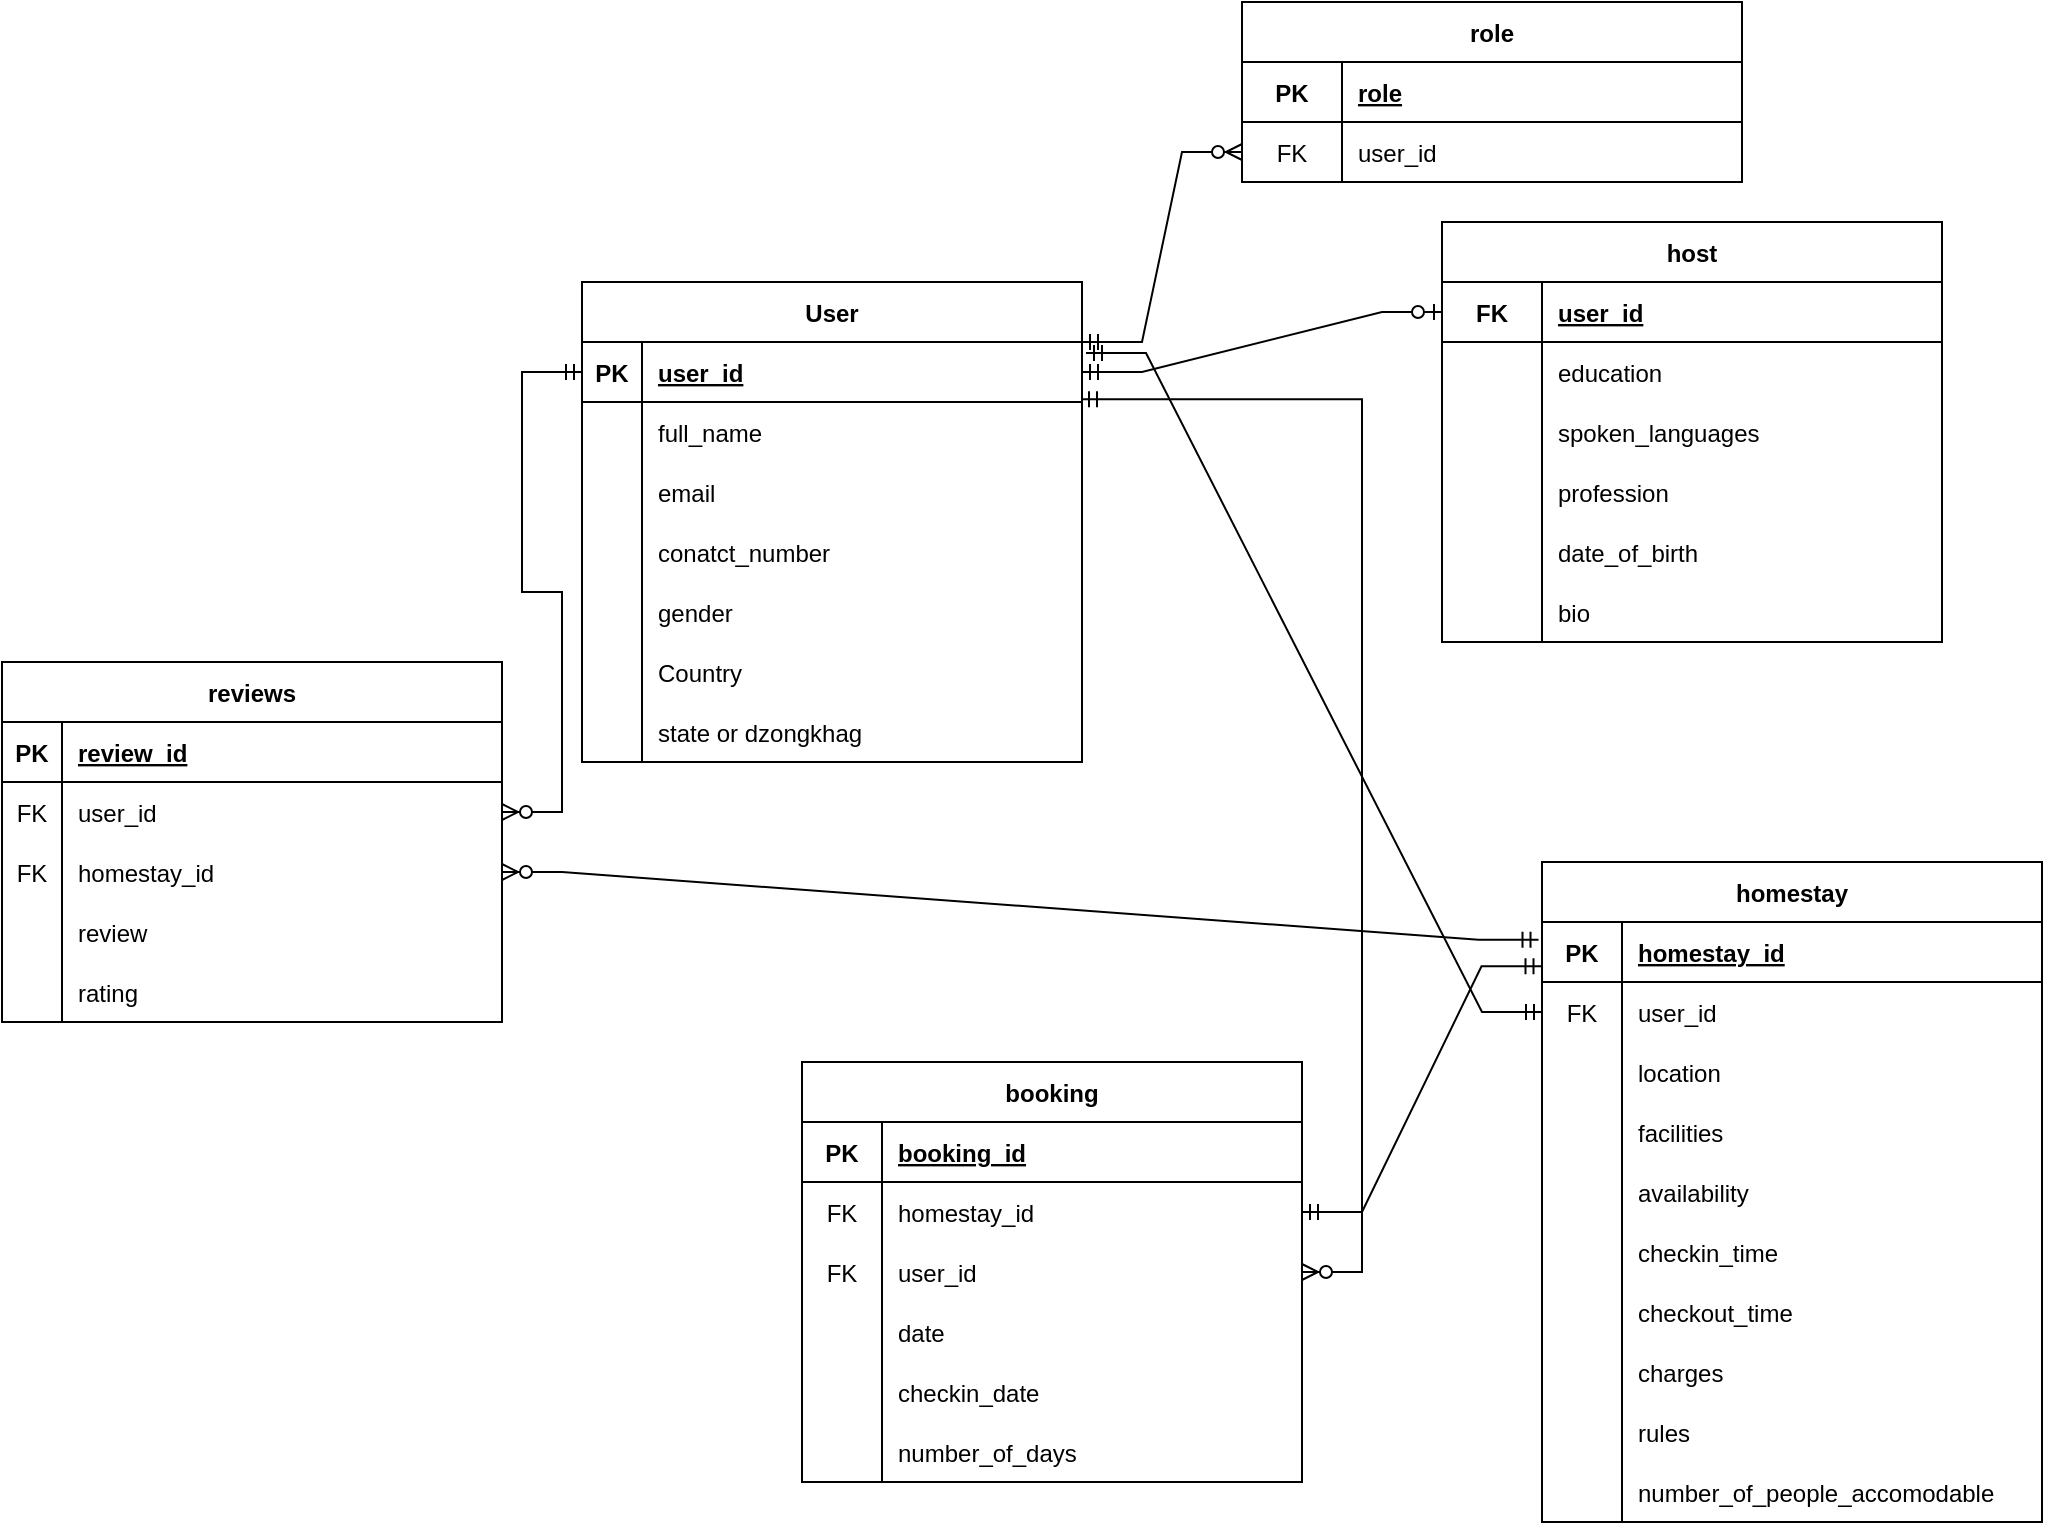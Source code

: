 <mxfile version="24.7.14">
  <diagram id="R2lEEEUBdFMjLlhIrx00" name="Page-1">
    <mxGraphModel dx="2463" dy="1854" grid="1" gridSize="10" guides="1" tooltips="1" connect="1" arrows="1" fold="1" page="1" pageScale="1" pageWidth="850" pageHeight="1100" math="0" shadow="0" extFonts="Permanent Marker^https://fonts.googleapis.com/css?family=Permanent+Marker">
      <root>
        <mxCell id="0" />
        <mxCell id="1" parent="0" />
        <mxCell id="C-vyLk0tnHw3VtMMgP7b-2" value="User" style="shape=table;startSize=30;container=1;collapsible=1;childLayout=tableLayout;fixedRows=1;rowLines=0;fontStyle=1;align=center;resizeLast=1;" parent="1" vertex="1">
          <mxGeometry x="40" y="50" width="250" height="240" as="geometry" />
        </mxCell>
        <mxCell id="C-vyLk0tnHw3VtMMgP7b-3" value="" style="shape=partialRectangle;collapsible=0;dropTarget=0;pointerEvents=0;fillColor=none;points=[[0,0.5],[1,0.5]];portConstraint=eastwest;top=0;left=0;right=0;bottom=1;" parent="C-vyLk0tnHw3VtMMgP7b-2" vertex="1">
          <mxGeometry y="30" width="250" height="30" as="geometry" />
        </mxCell>
        <mxCell id="C-vyLk0tnHw3VtMMgP7b-4" value="PK" style="shape=partialRectangle;overflow=hidden;connectable=0;fillColor=none;top=0;left=0;bottom=0;right=0;fontStyle=1;" parent="C-vyLk0tnHw3VtMMgP7b-3" vertex="1">
          <mxGeometry width="30" height="30" as="geometry">
            <mxRectangle width="30" height="30" as="alternateBounds" />
          </mxGeometry>
        </mxCell>
        <mxCell id="C-vyLk0tnHw3VtMMgP7b-5" value="user_id" style="shape=partialRectangle;overflow=hidden;connectable=0;fillColor=none;top=0;left=0;bottom=0;right=0;align=left;spacingLeft=6;fontStyle=5;" parent="C-vyLk0tnHw3VtMMgP7b-3" vertex="1">
          <mxGeometry x="30" width="220" height="30" as="geometry">
            <mxRectangle width="220" height="30" as="alternateBounds" />
          </mxGeometry>
        </mxCell>
        <mxCell id="C-vyLk0tnHw3VtMMgP7b-9" value="" style="shape=partialRectangle;collapsible=0;dropTarget=0;pointerEvents=0;fillColor=none;points=[[0,0.5],[1,0.5]];portConstraint=eastwest;top=0;left=0;right=0;bottom=0;" parent="C-vyLk0tnHw3VtMMgP7b-2" vertex="1">
          <mxGeometry y="60" width="250" height="30" as="geometry" />
        </mxCell>
        <mxCell id="C-vyLk0tnHw3VtMMgP7b-10" value="" style="shape=partialRectangle;overflow=hidden;connectable=0;fillColor=none;top=0;left=0;bottom=0;right=0;" parent="C-vyLk0tnHw3VtMMgP7b-9" vertex="1">
          <mxGeometry width="30" height="30" as="geometry">
            <mxRectangle width="30" height="30" as="alternateBounds" />
          </mxGeometry>
        </mxCell>
        <mxCell id="C-vyLk0tnHw3VtMMgP7b-11" value="full_name" style="shape=partialRectangle;overflow=hidden;connectable=0;fillColor=none;top=0;left=0;bottom=0;right=0;align=left;spacingLeft=6;" parent="C-vyLk0tnHw3VtMMgP7b-9" vertex="1">
          <mxGeometry x="30" width="220" height="30" as="geometry">
            <mxRectangle width="220" height="30" as="alternateBounds" />
          </mxGeometry>
        </mxCell>
        <mxCell id="OFFpjt4Nduji14Fmy7Qf-1" value="" style="shape=partialRectangle;collapsible=0;dropTarget=0;pointerEvents=0;fillColor=none;points=[[0,0.5],[1,0.5]];portConstraint=eastwest;top=0;left=0;right=0;bottom=0;" parent="C-vyLk0tnHw3VtMMgP7b-2" vertex="1">
          <mxGeometry y="90" width="250" height="30" as="geometry" />
        </mxCell>
        <mxCell id="OFFpjt4Nduji14Fmy7Qf-2" value="" style="shape=partialRectangle;overflow=hidden;connectable=0;fillColor=none;top=0;left=0;bottom=0;right=0;" parent="OFFpjt4Nduji14Fmy7Qf-1" vertex="1">
          <mxGeometry width="30" height="30" as="geometry">
            <mxRectangle width="30" height="30" as="alternateBounds" />
          </mxGeometry>
        </mxCell>
        <mxCell id="OFFpjt4Nduji14Fmy7Qf-3" value="email" style="shape=partialRectangle;overflow=hidden;connectable=0;fillColor=none;top=0;left=0;bottom=0;right=0;align=left;spacingLeft=6;" parent="OFFpjt4Nduji14Fmy7Qf-1" vertex="1">
          <mxGeometry x="30" width="220" height="30" as="geometry">
            <mxRectangle width="220" height="30" as="alternateBounds" />
          </mxGeometry>
        </mxCell>
        <mxCell id="OFFpjt4Nduji14Fmy7Qf-4" value="" style="shape=partialRectangle;collapsible=0;dropTarget=0;pointerEvents=0;fillColor=none;points=[[0,0.5],[1,0.5]];portConstraint=eastwest;top=0;left=0;right=0;bottom=0;" parent="C-vyLk0tnHw3VtMMgP7b-2" vertex="1">
          <mxGeometry y="120" width="250" height="30" as="geometry" />
        </mxCell>
        <mxCell id="OFFpjt4Nduji14Fmy7Qf-5" value="" style="shape=partialRectangle;overflow=hidden;connectable=0;fillColor=none;top=0;left=0;bottom=0;right=0;" parent="OFFpjt4Nduji14Fmy7Qf-4" vertex="1">
          <mxGeometry width="30" height="30" as="geometry">
            <mxRectangle width="30" height="30" as="alternateBounds" />
          </mxGeometry>
        </mxCell>
        <mxCell id="OFFpjt4Nduji14Fmy7Qf-6" value="conatct_number" style="shape=partialRectangle;overflow=hidden;connectable=0;fillColor=none;top=0;left=0;bottom=0;right=0;align=left;spacingLeft=6;" parent="OFFpjt4Nduji14Fmy7Qf-4" vertex="1">
          <mxGeometry x="30" width="220" height="30" as="geometry">
            <mxRectangle width="220" height="30" as="alternateBounds" />
          </mxGeometry>
        </mxCell>
        <mxCell id="OFFpjt4Nduji14Fmy7Qf-7" value="" style="shape=partialRectangle;collapsible=0;dropTarget=0;pointerEvents=0;fillColor=none;points=[[0,0.5],[1,0.5]];portConstraint=eastwest;top=0;left=0;right=0;bottom=0;" parent="C-vyLk0tnHw3VtMMgP7b-2" vertex="1">
          <mxGeometry y="150" width="250" height="30" as="geometry" />
        </mxCell>
        <mxCell id="OFFpjt4Nduji14Fmy7Qf-8" value="" style="shape=partialRectangle;overflow=hidden;connectable=0;fillColor=none;top=0;left=0;bottom=0;right=0;" parent="OFFpjt4Nduji14Fmy7Qf-7" vertex="1">
          <mxGeometry width="30" height="30" as="geometry">
            <mxRectangle width="30" height="30" as="alternateBounds" />
          </mxGeometry>
        </mxCell>
        <mxCell id="OFFpjt4Nduji14Fmy7Qf-9" value="gender" style="shape=partialRectangle;overflow=hidden;connectable=0;fillColor=none;top=0;left=0;bottom=0;right=0;align=left;spacingLeft=6;" parent="OFFpjt4Nduji14Fmy7Qf-7" vertex="1">
          <mxGeometry x="30" width="220" height="30" as="geometry">
            <mxRectangle width="220" height="30" as="alternateBounds" />
          </mxGeometry>
        </mxCell>
        <mxCell id="OFFpjt4Nduji14Fmy7Qf-13" value="" style="shape=partialRectangle;collapsible=0;dropTarget=0;pointerEvents=0;fillColor=none;points=[[0,0.5],[1,0.5]];portConstraint=eastwest;top=0;left=0;right=0;bottom=0;" parent="C-vyLk0tnHw3VtMMgP7b-2" vertex="1">
          <mxGeometry y="180" width="250" height="30" as="geometry" />
        </mxCell>
        <mxCell id="OFFpjt4Nduji14Fmy7Qf-14" value="" style="shape=partialRectangle;overflow=hidden;connectable=0;fillColor=none;top=0;left=0;bottom=0;right=0;" parent="OFFpjt4Nduji14Fmy7Qf-13" vertex="1">
          <mxGeometry width="30" height="30" as="geometry">
            <mxRectangle width="30" height="30" as="alternateBounds" />
          </mxGeometry>
        </mxCell>
        <mxCell id="OFFpjt4Nduji14Fmy7Qf-15" value="Country" style="shape=partialRectangle;overflow=hidden;connectable=0;fillColor=none;top=0;left=0;bottom=0;right=0;align=left;spacingLeft=6;" parent="OFFpjt4Nduji14Fmy7Qf-13" vertex="1">
          <mxGeometry x="30" width="220" height="30" as="geometry">
            <mxRectangle width="220" height="30" as="alternateBounds" />
          </mxGeometry>
        </mxCell>
        <mxCell id="MHAWY9KxrWzyHuNmUM1L-1" value="" style="shape=partialRectangle;collapsible=0;dropTarget=0;pointerEvents=0;fillColor=none;points=[[0,0.5],[1,0.5]];portConstraint=eastwest;top=0;left=0;right=0;bottom=0;" parent="C-vyLk0tnHw3VtMMgP7b-2" vertex="1">
          <mxGeometry y="210" width="250" height="30" as="geometry" />
        </mxCell>
        <mxCell id="MHAWY9KxrWzyHuNmUM1L-2" value="" style="shape=partialRectangle;overflow=hidden;connectable=0;fillColor=none;top=0;left=0;bottom=0;right=0;" parent="MHAWY9KxrWzyHuNmUM1L-1" vertex="1">
          <mxGeometry width="30" height="30" as="geometry">
            <mxRectangle width="30" height="30" as="alternateBounds" />
          </mxGeometry>
        </mxCell>
        <mxCell id="MHAWY9KxrWzyHuNmUM1L-3" value="state or dzongkhag" style="shape=partialRectangle;overflow=hidden;connectable=0;fillColor=none;top=0;left=0;bottom=0;right=0;align=left;spacingLeft=6;" parent="MHAWY9KxrWzyHuNmUM1L-1" vertex="1">
          <mxGeometry x="30" width="220" height="30" as="geometry">
            <mxRectangle width="220" height="30" as="alternateBounds" />
          </mxGeometry>
        </mxCell>
        <mxCell id="OFFpjt4Nduji14Fmy7Qf-16" value="host" style="shape=table;startSize=30;container=1;collapsible=1;childLayout=tableLayout;fixedRows=1;rowLines=0;fontStyle=1;align=center;resizeLast=1;" parent="1" vertex="1">
          <mxGeometry x="470" y="20" width="250" height="210" as="geometry" />
        </mxCell>
        <mxCell id="OFFpjt4Nduji14Fmy7Qf-17" value="" style="shape=partialRectangle;collapsible=0;dropTarget=0;pointerEvents=0;fillColor=none;points=[[0,0.5],[1,0.5]];portConstraint=eastwest;top=0;left=0;right=0;bottom=1;" parent="OFFpjt4Nduji14Fmy7Qf-16" vertex="1">
          <mxGeometry y="30" width="250" height="30" as="geometry" />
        </mxCell>
        <mxCell id="OFFpjt4Nduji14Fmy7Qf-18" value="FK" style="shape=partialRectangle;overflow=hidden;connectable=0;fillColor=none;top=0;left=0;bottom=0;right=0;fontStyle=1;" parent="OFFpjt4Nduji14Fmy7Qf-17" vertex="1">
          <mxGeometry width="50" height="30" as="geometry">
            <mxRectangle width="50" height="30" as="alternateBounds" />
          </mxGeometry>
        </mxCell>
        <mxCell id="OFFpjt4Nduji14Fmy7Qf-19" value="user_id" style="shape=partialRectangle;overflow=hidden;connectable=0;fillColor=none;top=0;left=0;bottom=0;right=0;align=left;spacingLeft=6;fontStyle=5;" parent="OFFpjt4Nduji14Fmy7Qf-17" vertex="1">
          <mxGeometry x="50" width="200" height="30" as="geometry">
            <mxRectangle width="200" height="30" as="alternateBounds" />
          </mxGeometry>
        </mxCell>
        <mxCell id="OFFpjt4Nduji14Fmy7Qf-35" value="" style="shape=partialRectangle;collapsible=0;dropTarget=0;pointerEvents=0;fillColor=none;points=[[0,0.5],[1,0.5]];portConstraint=eastwest;top=0;left=0;right=0;bottom=0;" parent="OFFpjt4Nduji14Fmy7Qf-16" vertex="1">
          <mxGeometry y="60" width="250" height="30" as="geometry" />
        </mxCell>
        <mxCell id="OFFpjt4Nduji14Fmy7Qf-36" value="" style="shape=partialRectangle;overflow=hidden;connectable=0;fillColor=none;top=0;left=0;bottom=0;right=0;" parent="OFFpjt4Nduji14Fmy7Qf-35" vertex="1">
          <mxGeometry width="50" height="30" as="geometry">
            <mxRectangle width="50" height="30" as="alternateBounds" />
          </mxGeometry>
        </mxCell>
        <mxCell id="OFFpjt4Nduji14Fmy7Qf-37" value="education" style="shape=partialRectangle;overflow=hidden;connectable=0;fillColor=none;top=0;left=0;bottom=0;right=0;align=left;spacingLeft=6;" parent="OFFpjt4Nduji14Fmy7Qf-35" vertex="1">
          <mxGeometry x="50" width="200" height="30" as="geometry">
            <mxRectangle width="200" height="30" as="alternateBounds" />
          </mxGeometry>
        </mxCell>
        <mxCell id="OFFpjt4Nduji14Fmy7Qf-38" value="" style="shape=partialRectangle;collapsible=0;dropTarget=0;pointerEvents=0;fillColor=none;points=[[0,0.5],[1,0.5]];portConstraint=eastwest;top=0;left=0;right=0;bottom=0;" parent="OFFpjt4Nduji14Fmy7Qf-16" vertex="1">
          <mxGeometry y="90" width="250" height="30" as="geometry" />
        </mxCell>
        <mxCell id="OFFpjt4Nduji14Fmy7Qf-39" value="" style="shape=partialRectangle;overflow=hidden;connectable=0;fillColor=none;top=0;left=0;bottom=0;right=0;" parent="OFFpjt4Nduji14Fmy7Qf-38" vertex="1">
          <mxGeometry width="50" height="30" as="geometry">
            <mxRectangle width="50" height="30" as="alternateBounds" />
          </mxGeometry>
        </mxCell>
        <mxCell id="OFFpjt4Nduji14Fmy7Qf-40" value="spoken_languages" style="shape=partialRectangle;overflow=hidden;connectable=0;fillColor=none;top=0;left=0;bottom=0;right=0;align=left;spacingLeft=6;" parent="OFFpjt4Nduji14Fmy7Qf-38" vertex="1">
          <mxGeometry x="50" width="200" height="30" as="geometry">
            <mxRectangle width="200" height="30" as="alternateBounds" />
          </mxGeometry>
        </mxCell>
        <mxCell id="OFFpjt4Nduji14Fmy7Qf-66" value="" style="shape=partialRectangle;collapsible=0;dropTarget=0;pointerEvents=0;fillColor=none;points=[[0,0.5],[1,0.5]];portConstraint=eastwest;top=0;left=0;right=0;bottom=0;" parent="OFFpjt4Nduji14Fmy7Qf-16" vertex="1">
          <mxGeometry y="120" width="250" height="30" as="geometry" />
        </mxCell>
        <mxCell id="OFFpjt4Nduji14Fmy7Qf-67" value="" style="shape=partialRectangle;overflow=hidden;connectable=0;fillColor=none;top=0;left=0;bottom=0;right=0;" parent="OFFpjt4Nduji14Fmy7Qf-66" vertex="1">
          <mxGeometry width="50" height="30" as="geometry">
            <mxRectangle width="50" height="30" as="alternateBounds" />
          </mxGeometry>
        </mxCell>
        <mxCell id="OFFpjt4Nduji14Fmy7Qf-68" value="profession" style="shape=partialRectangle;overflow=hidden;connectable=0;fillColor=none;top=0;left=0;bottom=0;right=0;align=left;spacingLeft=6;" parent="OFFpjt4Nduji14Fmy7Qf-66" vertex="1">
          <mxGeometry x="50" width="200" height="30" as="geometry">
            <mxRectangle width="200" height="30" as="alternateBounds" />
          </mxGeometry>
        </mxCell>
        <mxCell id="OFFpjt4Nduji14Fmy7Qf-69" value="" style="shape=partialRectangle;collapsible=0;dropTarget=0;pointerEvents=0;fillColor=none;points=[[0,0.5],[1,0.5]];portConstraint=eastwest;top=0;left=0;right=0;bottom=0;" parent="OFFpjt4Nduji14Fmy7Qf-16" vertex="1">
          <mxGeometry y="150" width="250" height="30" as="geometry" />
        </mxCell>
        <mxCell id="OFFpjt4Nduji14Fmy7Qf-70" value="" style="shape=partialRectangle;overflow=hidden;connectable=0;fillColor=none;top=0;left=0;bottom=0;right=0;" parent="OFFpjt4Nduji14Fmy7Qf-69" vertex="1">
          <mxGeometry width="50" height="30" as="geometry">
            <mxRectangle width="50" height="30" as="alternateBounds" />
          </mxGeometry>
        </mxCell>
        <mxCell id="OFFpjt4Nduji14Fmy7Qf-71" value="date_of_birth" style="shape=partialRectangle;overflow=hidden;connectable=0;fillColor=none;top=0;left=0;bottom=0;right=0;align=left;spacingLeft=6;" parent="OFFpjt4Nduji14Fmy7Qf-69" vertex="1">
          <mxGeometry x="50" width="200" height="30" as="geometry">
            <mxRectangle width="200" height="30" as="alternateBounds" />
          </mxGeometry>
        </mxCell>
        <mxCell id="OFFpjt4Nduji14Fmy7Qf-72" value="" style="shape=partialRectangle;collapsible=0;dropTarget=0;pointerEvents=0;fillColor=none;points=[[0,0.5],[1,0.5]];portConstraint=eastwest;top=0;left=0;right=0;bottom=0;" parent="OFFpjt4Nduji14Fmy7Qf-16" vertex="1">
          <mxGeometry y="180" width="250" height="30" as="geometry" />
        </mxCell>
        <mxCell id="OFFpjt4Nduji14Fmy7Qf-73" value="" style="shape=partialRectangle;overflow=hidden;connectable=0;fillColor=none;top=0;left=0;bottom=0;right=0;" parent="OFFpjt4Nduji14Fmy7Qf-72" vertex="1">
          <mxGeometry width="50" height="30" as="geometry">
            <mxRectangle width="50" height="30" as="alternateBounds" />
          </mxGeometry>
        </mxCell>
        <mxCell id="OFFpjt4Nduji14Fmy7Qf-74" value="bio" style="shape=partialRectangle;overflow=hidden;connectable=0;fillColor=none;top=0;left=0;bottom=0;right=0;align=left;spacingLeft=6;" parent="OFFpjt4Nduji14Fmy7Qf-72" vertex="1">
          <mxGeometry x="50" width="200" height="30" as="geometry">
            <mxRectangle width="200" height="30" as="alternateBounds" />
          </mxGeometry>
        </mxCell>
        <mxCell id="OFFpjt4Nduji14Fmy7Qf-44" value="homestay" style="shape=table;startSize=30;container=1;collapsible=1;childLayout=tableLayout;fixedRows=1;rowLines=0;fontStyle=1;align=center;resizeLast=1;" parent="1" vertex="1">
          <mxGeometry x="520" y="340" width="250" height="330" as="geometry" />
        </mxCell>
        <mxCell id="OFFpjt4Nduji14Fmy7Qf-45" value="" style="shape=partialRectangle;collapsible=0;dropTarget=0;pointerEvents=0;fillColor=none;points=[[0,0.5],[1,0.5]];portConstraint=eastwest;top=0;left=0;right=0;bottom=1;" parent="OFFpjt4Nduji14Fmy7Qf-44" vertex="1">
          <mxGeometry y="30" width="250" height="30" as="geometry" />
        </mxCell>
        <mxCell id="OFFpjt4Nduji14Fmy7Qf-46" value="PK" style="shape=partialRectangle;overflow=hidden;connectable=0;fillColor=none;top=0;left=0;bottom=0;right=0;fontStyle=1;" parent="OFFpjt4Nduji14Fmy7Qf-45" vertex="1">
          <mxGeometry width="40" height="30" as="geometry">
            <mxRectangle width="40" height="30" as="alternateBounds" />
          </mxGeometry>
        </mxCell>
        <mxCell id="OFFpjt4Nduji14Fmy7Qf-47" value="homestay_id" style="shape=partialRectangle;overflow=hidden;connectable=0;fillColor=none;top=0;left=0;bottom=0;right=0;align=left;spacingLeft=6;fontStyle=5;" parent="OFFpjt4Nduji14Fmy7Qf-45" vertex="1">
          <mxGeometry x="40" width="210" height="30" as="geometry">
            <mxRectangle width="210" height="30" as="alternateBounds" />
          </mxGeometry>
        </mxCell>
        <mxCell id="OFFpjt4Nduji14Fmy7Qf-48" value="" style="shape=partialRectangle;collapsible=0;dropTarget=0;pointerEvents=0;fillColor=none;points=[[0,0.5],[1,0.5]];portConstraint=eastwest;top=0;left=0;right=0;bottom=0;" parent="OFFpjt4Nduji14Fmy7Qf-44" vertex="1">
          <mxGeometry y="60" width="250" height="30" as="geometry" />
        </mxCell>
        <mxCell id="OFFpjt4Nduji14Fmy7Qf-49" value="FK" style="shape=partialRectangle;overflow=hidden;connectable=0;fillColor=none;top=0;left=0;bottom=0;right=0;" parent="OFFpjt4Nduji14Fmy7Qf-48" vertex="1">
          <mxGeometry width="40" height="30" as="geometry">
            <mxRectangle width="40" height="30" as="alternateBounds" />
          </mxGeometry>
        </mxCell>
        <mxCell id="OFFpjt4Nduji14Fmy7Qf-50" value="user_id" style="shape=partialRectangle;overflow=hidden;connectable=0;fillColor=none;top=0;left=0;bottom=0;right=0;align=left;spacingLeft=6;" parent="OFFpjt4Nduji14Fmy7Qf-48" vertex="1">
          <mxGeometry x="40" width="210" height="30" as="geometry">
            <mxRectangle width="210" height="30" as="alternateBounds" />
          </mxGeometry>
        </mxCell>
        <mxCell id="OFFpjt4Nduji14Fmy7Qf-51" value="" style="shape=partialRectangle;collapsible=0;dropTarget=0;pointerEvents=0;fillColor=none;points=[[0,0.5],[1,0.5]];portConstraint=eastwest;top=0;left=0;right=0;bottom=0;" parent="OFFpjt4Nduji14Fmy7Qf-44" vertex="1">
          <mxGeometry y="90" width="250" height="30" as="geometry" />
        </mxCell>
        <mxCell id="OFFpjt4Nduji14Fmy7Qf-52" value="" style="shape=partialRectangle;overflow=hidden;connectable=0;fillColor=none;top=0;left=0;bottom=0;right=0;" parent="OFFpjt4Nduji14Fmy7Qf-51" vertex="1">
          <mxGeometry width="40" height="30" as="geometry">
            <mxRectangle width="40" height="30" as="alternateBounds" />
          </mxGeometry>
        </mxCell>
        <mxCell id="OFFpjt4Nduji14Fmy7Qf-53" value="location" style="shape=partialRectangle;overflow=hidden;connectable=0;fillColor=none;top=0;left=0;bottom=0;right=0;align=left;spacingLeft=6;" parent="OFFpjt4Nduji14Fmy7Qf-51" vertex="1">
          <mxGeometry x="40" width="210" height="30" as="geometry">
            <mxRectangle width="210" height="30" as="alternateBounds" />
          </mxGeometry>
        </mxCell>
        <mxCell id="OFFpjt4Nduji14Fmy7Qf-54" value="" style="shape=partialRectangle;collapsible=0;dropTarget=0;pointerEvents=0;fillColor=none;points=[[0,0.5],[1,0.5]];portConstraint=eastwest;top=0;left=0;right=0;bottom=0;" parent="OFFpjt4Nduji14Fmy7Qf-44" vertex="1">
          <mxGeometry y="120" width="250" height="30" as="geometry" />
        </mxCell>
        <mxCell id="OFFpjt4Nduji14Fmy7Qf-55" value="" style="shape=partialRectangle;overflow=hidden;connectable=0;fillColor=none;top=0;left=0;bottom=0;right=0;" parent="OFFpjt4Nduji14Fmy7Qf-54" vertex="1">
          <mxGeometry width="40" height="30" as="geometry">
            <mxRectangle width="40" height="30" as="alternateBounds" />
          </mxGeometry>
        </mxCell>
        <mxCell id="OFFpjt4Nduji14Fmy7Qf-56" value="facilities" style="shape=partialRectangle;overflow=hidden;connectable=0;fillColor=none;top=0;left=0;bottom=0;right=0;align=left;spacingLeft=6;" parent="OFFpjt4Nduji14Fmy7Qf-54" vertex="1">
          <mxGeometry x="40" width="210" height="30" as="geometry">
            <mxRectangle width="210" height="30" as="alternateBounds" />
          </mxGeometry>
        </mxCell>
        <mxCell id="OFFpjt4Nduji14Fmy7Qf-57" value="" style="shape=partialRectangle;collapsible=0;dropTarget=0;pointerEvents=0;fillColor=none;points=[[0,0.5],[1,0.5]];portConstraint=eastwest;top=0;left=0;right=0;bottom=0;" parent="OFFpjt4Nduji14Fmy7Qf-44" vertex="1">
          <mxGeometry y="150" width="250" height="30" as="geometry" />
        </mxCell>
        <mxCell id="OFFpjt4Nduji14Fmy7Qf-58" value="" style="shape=partialRectangle;overflow=hidden;connectable=0;fillColor=none;top=0;left=0;bottom=0;right=0;" parent="OFFpjt4Nduji14Fmy7Qf-57" vertex="1">
          <mxGeometry width="40" height="30" as="geometry">
            <mxRectangle width="40" height="30" as="alternateBounds" />
          </mxGeometry>
        </mxCell>
        <mxCell id="OFFpjt4Nduji14Fmy7Qf-59" value="availability" style="shape=partialRectangle;overflow=hidden;connectable=0;fillColor=none;top=0;left=0;bottom=0;right=0;align=left;spacingLeft=6;" parent="OFFpjt4Nduji14Fmy7Qf-57" vertex="1">
          <mxGeometry x="40" width="210" height="30" as="geometry">
            <mxRectangle width="210" height="30" as="alternateBounds" />
          </mxGeometry>
        </mxCell>
        <mxCell id="OFFpjt4Nduji14Fmy7Qf-60" value="" style="shape=partialRectangle;collapsible=0;dropTarget=0;pointerEvents=0;fillColor=none;points=[[0,0.5],[1,0.5]];portConstraint=eastwest;top=0;left=0;right=0;bottom=0;" parent="OFFpjt4Nduji14Fmy7Qf-44" vertex="1">
          <mxGeometry y="180" width="250" height="30" as="geometry" />
        </mxCell>
        <mxCell id="OFFpjt4Nduji14Fmy7Qf-61" value="" style="shape=partialRectangle;overflow=hidden;connectable=0;fillColor=none;top=0;left=0;bottom=0;right=0;" parent="OFFpjt4Nduji14Fmy7Qf-60" vertex="1">
          <mxGeometry width="40" height="30" as="geometry">
            <mxRectangle width="40" height="30" as="alternateBounds" />
          </mxGeometry>
        </mxCell>
        <mxCell id="OFFpjt4Nduji14Fmy7Qf-62" value="checkin_time" style="shape=partialRectangle;overflow=hidden;connectable=0;fillColor=none;top=0;left=0;bottom=0;right=0;align=left;spacingLeft=6;" parent="OFFpjt4Nduji14Fmy7Qf-60" vertex="1">
          <mxGeometry x="40" width="210" height="30" as="geometry">
            <mxRectangle width="210" height="30" as="alternateBounds" />
          </mxGeometry>
        </mxCell>
        <mxCell id="OFFpjt4Nduji14Fmy7Qf-63" value="" style="shape=partialRectangle;collapsible=0;dropTarget=0;pointerEvents=0;fillColor=none;points=[[0,0.5],[1,0.5]];portConstraint=eastwest;top=0;left=0;right=0;bottom=0;" parent="OFFpjt4Nduji14Fmy7Qf-44" vertex="1">
          <mxGeometry y="210" width="250" height="30" as="geometry" />
        </mxCell>
        <mxCell id="OFFpjt4Nduji14Fmy7Qf-64" value="" style="shape=partialRectangle;overflow=hidden;connectable=0;fillColor=none;top=0;left=0;bottom=0;right=0;" parent="OFFpjt4Nduji14Fmy7Qf-63" vertex="1">
          <mxGeometry width="40" height="30" as="geometry">
            <mxRectangle width="40" height="30" as="alternateBounds" />
          </mxGeometry>
        </mxCell>
        <mxCell id="OFFpjt4Nduji14Fmy7Qf-65" value="checkout_time" style="shape=partialRectangle;overflow=hidden;connectable=0;fillColor=none;top=0;left=0;bottom=0;right=0;align=left;spacingLeft=6;" parent="OFFpjt4Nduji14Fmy7Qf-63" vertex="1">
          <mxGeometry x="40" width="210" height="30" as="geometry">
            <mxRectangle width="210" height="30" as="alternateBounds" />
          </mxGeometry>
        </mxCell>
        <mxCell id="OFFpjt4Nduji14Fmy7Qf-78" value="" style="shape=partialRectangle;collapsible=0;dropTarget=0;pointerEvents=0;fillColor=none;points=[[0,0.5],[1,0.5]];portConstraint=eastwest;top=0;left=0;right=0;bottom=0;" parent="OFFpjt4Nduji14Fmy7Qf-44" vertex="1">
          <mxGeometry y="240" width="250" height="30" as="geometry" />
        </mxCell>
        <mxCell id="OFFpjt4Nduji14Fmy7Qf-79" value="" style="shape=partialRectangle;overflow=hidden;connectable=0;fillColor=none;top=0;left=0;bottom=0;right=0;" parent="OFFpjt4Nduji14Fmy7Qf-78" vertex="1">
          <mxGeometry width="40" height="30" as="geometry">
            <mxRectangle width="40" height="30" as="alternateBounds" />
          </mxGeometry>
        </mxCell>
        <mxCell id="OFFpjt4Nduji14Fmy7Qf-80" value="charges" style="shape=partialRectangle;overflow=hidden;connectable=0;fillColor=none;top=0;left=0;bottom=0;right=0;align=left;spacingLeft=6;" parent="OFFpjt4Nduji14Fmy7Qf-78" vertex="1">
          <mxGeometry x="40" width="210" height="30" as="geometry">
            <mxRectangle width="210" height="30" as="alternateBounds" />
          </mxGeometry>
        </mxCell>
        <mxCell id="OFFpjt4Nduji14Fmy7Qf-81" value="" style="shape=partialRectangle;collapsible=0;dropTarget=0;pointerEvents=0;fillColor=none;points=[[0,0.5],[1,0.5]];portConstraint=eastwest;top=0;left=0;right=0;bottom=0;" parent="OFFpjt4Nduji14Fmy7Qf-44" vertex="1">
          <mxGeometry y="270" width="250" height="30" as="geometry" />
        </mxCell>
        <mxCell id="OFFpjt4Nduji14Fmy7Qf-82" value="" style="shape=partialRectangle;overflow=hidden;connectable=0;fillColor=none;top=0;left=0;bottom=0;right=0;" parent="OFFpjt4Nduji14Fmy7Qf-81" vertex="1">
          <mxGeometry width="40" height="30" as="geometry">
            <mxRectangle width="40" height="30" as="alternateBounds" />
          </mxGeometry>
        </mxCell>
        <mxCell id="OFFpjt4Nduji14Fmy7Qf-83" value="rules" style="shape=partialRectangle;overflow=hidden;connectable=0;fillColor=none;top=0;left=0;bottom=0;right=0;align=left;spacingLeft=6;" parent="OFFpjt4Nduji14Fmy7Qf-81" vertex="1">
          <mxGeometry x="40" width="210" height="30" as="geometry">
            <mxRectangle width="210" height="30" as="alternateBounds" />
          </mxGeometry>
        </mxCell>
        <mxCell id="OFFpjt4Nduji14Fmy7Qf-84" value="" style="shape=partialRectangle;collapsible=0;dropTarget=0;pointerEvents=0;fillColor=none;points=[[0,0.5],[1,0.5]];portConstraint=eastwest;top=0;left=0;right=0;bottom=0;" parent="OFFpjt4Nduji14Fmy7Qf-44" vertex="1">
          <mxGeometry y="300" width="250" height="30" as="geometry" />
        </mxCell>
        <mxCell id="OFFpjt4Nduji14Fmy7Qf-85" value="" style="shape=partialRectangle;overflow=hidden;connectable=0;fillColor=none;top=0;left=0;bottom=0;right=0;" parent="OFFpjt4Nduji14Fmy7Qf-84" vertex="1">
          <mxGeometry width="40" height="30" as="geometry">
            <mxRectangle width="40" height="30" as="alternateBounds" />
          </mxGeometry>
        </mxCell>
        <mxCell id="OFFpjt4Nduji14Fmy7Qf-86" value="number_of_people_accomodable" style="shape=partialRectangle;overflow=hidden;connectable=0;fillColor=none;top=0;left=0;bottom=0;right=0;align=left;spacingLeft=6;" parent="OFFpjt4Nduji14Fmy7Qf-84" vertex="1">
          <mxGeometry x="40" width="210" height="30" as="geometry">
            <mxRectangle width="210" height="30" as="alternateBounds" />
          </mxGeometry>
        </mxCell>
        <mxCell id="OFFpjt4Nduji14Fmy7Qf-88" value="booking" style="shape=table;startSize=30;container=1;collapsible=1;childLayout=tableLayout;fixedRows=1;rowLines=0;fontStyle=1;align=center;resizeLast=1;" parent="1" vertex="1">
          <mxGeometry x="150" y="440" width="250" height="210" as="geometry" />
        </mxCell>
        <mxCell id="OFFpjt4Nduji14Fmy7Qf-89" value="" style="shape=partialRectangle;collapsible=0;dropTarget=0;pointerEvents=0;fillColor=none;points=[[0,0.5],[1,0.5]];portConstraint=eastwest;top=0;left=0;right=0;bottom=1;" parent="OFFpjt4Nduji14Fmy7Qf-88" vertex="1">
          <mxGeometry y="30" width="250" height="30" as="geometry" />
        </mxCell>
        <mxCell id="OFFpjt4Nduji14Fmy7Qf-90" value="PK" style="shape=partialRectangle;overflow=hidden;connectable=0;fillColor=none;top=0;left=0;bottom=0;right=0;fontStyle=1;" parent="OFFpjt4Nduji14Fmy7Qf-89" vertex="1">
          <mxGeometry width="40" height="30" as="geometry">
            <mxRectangle width="40" height="30" as="alternateBounds" />
          </mxGeometry>
        </mxCell>
        <mxCell id="OFFpjt4Nduji14Fmy7Qf-91" value="booking_id" style="shape=partialRectangle;overflow=hidden;connectable=0;fillColor=none;top=0;left=0;bottom=0;right=0;align=left;spacingLeft=6;fontStyle=5;" parent="OFFpjt4Nduji14Fmy7Qf-89" vertex="1">
          <mxGeometry x="40" width="210" height="30" as="geometry">
            <mxRectangle width="210" height="30" as="alternateBounds" />
          </mxGeometry>
        </mxCell>
        <mxCell id="OFFpjt4Nduji14Fmy7Qf-92" value="" style="shape=partialRectangle;collapsible=0;dropTarget=0;pointerEvents=0;fillColor=none;points=[[0,0.5],[1,0.5]];portConstraint=eastwest;top=0;left=0;right=0;bottom=0;" parent="OFFpjt4Nduji14Fmy7Qf-88" vertex="1">
          <mxGeometry y="60" width="250" height="30" as="geometry" />
        </mxCell>
        <mxCell id="OFFpjt4Nduji14Fmy7Qf-93" value="FK" style="shape=partialRectangle;overflow=hidden;connectable=0;fillColor=none;top=0;left=0;bottom=0;right=0;" parent="OFFpjt4Nduji14Fmy7Qf-92" vertex="1">
          <mxGeometry width="40" height="30" as="geometry">
            <mxRectangle width="40" height="30" as="alternateBounds" />
          </mxGeometry>
        </mxCell>
        <mxCell id="OFFpjt4Nduji14Fmy7Qf-94" value="homestay_id" style="shape=partialRectangle;overflow=hidden;connectable=0;fillColor=none;top=0;left=0;bottom=0;right=0;align=left;spacingLeft=6;" parent="OFFpjt4Nduji14Fmy7Qf-92" vertex="1">
          <mxGeometry x="40" width="210" height="30" as="geometry">
            <mxRectangle width="210" height="30" as="alternateBounds" />
          </mxGeometry>
        </mxCell>
        <mxCell id="OFFpjt4Nduji14Fmy7Qf-95" value="" style="shape=partialRectangle;collapsible=0;dropTarget=0;pointerEvents=0;fillColor=none;points=[[0,0.5],[1,0.5]];portConstraint=eastwest;top=0;left=0;right=0;bottom=0;" parent="OFFpjt4Nduji14Fmy7Qf-88" vertex="1">
          <mxGeometry y="90" width="250" height="30" as="geometry" />
        </mxCell>
        <mxCell id="OFFpjt4Nduji14Fmy7Qf-96" value="FK" style="shape=partialRectangle;overflow=hidden;connectable=0;fillColor=none;top=0;left=0;bottom=0;right=0;" parent="OFFpjt4Nduji14Fmy7Qf-95" vertex="1">
          <mxGeometry width="40" height="30" as="geometry">
            <mxRectangle width="40" height="30" as="alternateBounds" />
          </mxGeometry>
        </mxCell>
        <mxCell id="OFFpjt4Nduji14Fmy7Qf-97" value="user_id" style="shape=partialRectangle;overflow=hidden;connectable=0;fillColor=none;top=0;left=0;bottom=0;right=0;align=left;spacingLeft=6;" parent="OFFpjt4Nduji14Fmy7Qf-95" vertex="1">
          <mxGeometry x="40" width="210" height="30" as="geometry">
            <mxRectangle width="210" height="30" as="alternateBounds" />
          </mxGeometry>
        </mxCell>
        <mxCell id="OFFpjt4Nduji14Fmy7Qf-98" value="" style="shape=partialRectangle;collapsible=0;dropTarget=0;pointerEvents=0;fillColor=none;points=[[0,0.5],[1,0.5]];portConstraint=eastwest;top=0;left=0;right=0;bottom=0;" parent="OFFpjt4Nduji14Fmy7Qf-88" vertex="1">
          <mxGeometry y="120" width="250" height="30" as="geometry" />
        </mxCell>
        <mxCell id="OFFpjt4Nduji14Fmy7Qf-99" value="" style="shape=partialRectangle;overflow=hidden;connectable=0;fillColor=none;top=0;left=0;bottom=0;right=0;" parent="OFFpjt4Nduji14Fmy7Qf-98" vertex="1">
          <mxGeometry width="40" height="30" as="geometry">
            <mxRectangle width="40" height="30" as="alternateBounds" />
          </mxGeometry>
        </mxCell>
        <mxCell id="OFFpjt4Nduji14Fmy7Qf-100" value="date" style="shape=partialRectangle;overflow=hidden;connectable=0;fillColor=none;top=0;left=0;bottom=0;right=0;align=left;spacingLeft=6;" parent="OFFpjt4Nduji14Fmy7Qf-98" vertex="1">
          <mxGeometry x="40" width="210" height="30" as="geometry">
            <mxRectangle width="210" height="30" as="alternateBounds" />
          </mxGeometry>
        </mxCell>
        <mxCell id="OFFpjt4Nduji14Fmy7Qf-101" value="" style="shape=partialRectangle;collapsible=0;dropTarget=0;pointerEvents=0;fillColor=none;points=[[0,0.5],[1,0.5]];portConstraint=eastwest;top=0;left=0;right=0;bottom=0;" parent="OFFpjt4Nduji14Fmy7Qf-88" vertex="1">
          <mxGeometry y="150" width="250" height="30" as="geometry" />
        </mxCell>
        <mxCell id="OFFpjt4Nduji14Fmy7Qf-102" value="" style="shape=partialRectangle;overflow=hidden;connectable=0;fillColor=none;top=0;left=0;bottom=0;right=0;" parent="OFFpjt4Nduji14Fmy7Qf-101" vertex="1">
          <mxGeometry width="40" height="30" as="geometry">
            <mxRectangle width="40" height="30" as="alternateBounds" />
          </mxGeometry>
        </mxCell>
        <mxCell id="OFFpjt4Nduji14Fmy7Qf-103" value="checkin_date" style="shape=partialRectangle;overflow=hidden;connectable=0;fillColor=none;top=0;left=0;bottom=0;right=0;align=left;spacingLeft=6;" parent="OFFpjt4Nduji14Fmy7Qf-101" vertex="1">
          <mxGeometry x="40" width="210" height="30" as="geometry">
            <mxRectangle width="210" height="30" as="alternateBounds" />
          </mxGeometry>
        </mxCell>
        <mxCell id="OFFpjt4Nduji14Fmy7Qf-104" value="" style="shape=partialRectangle;collapsible=0;dropTarget=0;pointerEvents=0;fillColor=none;points=[[0,0.5],[1,0.5]];portConstraint=eastwest;top=0;left=0;right=0;bottom=0;" parent="OFFpjt4Nduji14Fmy7Qf-88" vertex="1">
          <mxGeometry y="180" width="250" height="30" as="geometry" />
        </mxCell>
        <mxCell id="OFFpjt4Nduji14Fmy7Qf-105" value="" style="shape=partialRectangle;overflow=hidden;connectable=0;fillColor=none;top=0;left=0;bottom=0;right=0;" parent="OFFpjt4Nduji14Fmy7Qf-104" vertex="1">
          <mxGeometry width="40" height="30" as="geometry">
            <mxRectangle width="40" height="30" as="alternateBounds" />
          </mxGeometry>
        </mxCell>
        <mxCell id="OFFpjt4Nduji14Fmy7Qf-106" value="number_of_days" style="shape=partialRectangle;overflow=hidden;connectable=0;fillColor=none;top=0;left=0;bottom=0;right=0;align=left;spacingLeft=6;" parent="OFFpjt4Nduji14Fmy7Qf-104" vertex="1">
          <mxGeometry x="40" width="210" height="30" as="geometry">
            <mxRectangle width="210" height="30" as="alternateBounds" />
          </mxGeometry>
        </mxCell>
        <mxCell id="OFFpjt4Nduji14Fmy7Qf-110" value="" style="edgeStyle=entityRelationEdgeStyle;fontSize=12;html=1;endArrow=ERzeroToMany;startArrow=ERmandOne;rounded=0;exitX=1;exitY=0;exitDx=0;exitDy=0;entryX=0;entryY=0.5;entryDx=0;entryDy=0;exitPerimeter=0;" parent="1" source="C-vyLk0tnHw3VtMMgP7b-3" target="xRGrY1NT1JOCX7YTSHGv-17" edge="1">
          <mxGeometry width="100" height="100" relative="1" as="geometry">
            <mxPoint x="740" y="340" as="sourcePoint" />
            <mxPoint x="840" y="240" as="targetPoint" />
          </mxGeometry>
        </mxCell>
        <mxCell id="OFFpjt4Nduji14Fmy7Qf-119" value="" style="edgeStyle=entityRelationEdgeStyle;fontSize=12;html=1;endArrow=ERzeroToMany;startArrow=ERmandOne;rounded=0;exitX=0.998;exitY=-0.047;exitDx=0;exitDy=0;exitPerimeter=0;" parent="1" source="C-vyLk0tnHw3VtMMgP7b-9" target="OFFpjt4Nduji14Fmy7Qf-95" edge="1">
          <mxGeometry width="100" height="100" relative="1" as="geometry">
            <mxPoint x="425" y="370" as="sourcePoint" />
            <mxPoint x="525" y="270" as="targetPoint" />
          </mxGeometry>
        </mxCell>
        <mxCell id="md65C3-xBoj4pcnd1g0i-1" value="reviews" style="shape=table;startSize=30;container=1;collapsible=1;childLayout=tableLayout;fixedRows=1;rowLines=0;fontStyle=1;align=center;resizeLast=1;" parent="1" vertex="1">
          <mxGeometry x="-250" y="240" width="250" height="180" as="geometry" />
        </mxCell>
        <mxCell id="md65C3-xBoj4pcnd1g0i-2" value="" style="shape=partialRectangle;collapsible=0;dropTarget=0;pointerEvents=0;fillColor=none;points=[[0,0.5],[1,0.5]];portConstraint=eastwest;top=0;left=0;right=0;bottom=1;" parent="md65C3-xBoj4pcnd1g0i-1" vertex="1">
          <mxGeometry y="30" width="250" height="30" as="geometry" />
        </mxCell>
        <mxCell id="md65C3-xBoj4pcnd1g0i-3" value="PK" style="shape=partialRectangle;overflow=hidden;connectable=0;fillColor=none;top=0;left=0;bottom=0;right=0;fontStyle=1;" parent="md65C3-xBoj4pcnd1g0i-2" vertex="1">
          <mxGeometry width="30" height="30" as="geometry">
            <mxRectangle width="30" height="30" as="alternateBounds" />
          </mxGeometry>
        </mxCell>
        <mxCell id="md65C3-xBoj4pcnd1g0i-4" value="review_id" style="shape=partialRectangle;overflow=hidden;connectable=0;fillColor=none;top=0;left=0;bottom=0;right=0;align=left;spacingLeft=6;fontStyle=5;" parent="md65C3-xBoj4pcnd1g0i-2" vertex="1">
          <mxGeometry x="30" width="220" height="30" as="geometry">
            <mxRectangle width="220" height="30" as="alternateBounds" />
          </mxGeometry>
        </mxCell>
        <mxCell id="md65C3-xBoj4pcnd1g0i-5" value="" style="shape=partialRectangle;collapsible=0;dropTarget=0;pointerEvents=0;fillColor=none;points=[[0,0.5],[1,0.5]];portConstraint=eastwest;top=0;left=0;right=0;bottom=0;" parent="md65C3-xBoj4pcnd1g0i-1" vertex="1">
          <mxGeometry y="60" width="250" height="30" as="geometry" />
        </mxCell>
        <mxCell id="md65C3-xBoj4pcnd1g0i-6" value="FK" style="shape=partialRectangle;overflow=hidden;connectable=0;fillColor=none;top=0;left=0;bottom=0;right=0;" parent="md65C3-xBoj4pcnd1g0i-5" vertex="1">
          <mxGeometry width="30" height="30" as="geometry">
            <mxRectangle width="30" height="30" as="alternateBounds" />
          </mxGeometry>
        </mxCell>
        <mxCell id="md65C3-xBoj4pcnd1g0i-7" value="user_id" style="shape=partialRectangle;overflow=hidden;connectable=0;fillColor=none;top=0;left=0;bottom=0;right=0;align=left;spacingLeft=6;" parent="md65C3-xBoj4pcnd1g0i-5" vertex="1">
          <mxGeometry x="30" width="220" height="30" as="geometry">
            <mxRectangle width="220" height="30" as="alternateBounds" />
          </mxGeometry>
        </mxCell>
        <mxCell id="md65C3-xBoj4pcnd1g0i-8" value="" style="shape=partialRectangle;collapsible=0;dropTarget=0;pointerEvents=0;fillColor=none;points=[[0,0.5],[1,0.5]];portConstraint=eastwest;top=0;left=0;right=0;bottom=0;" parent="md65C3-xBoj4pcnd1g0i-1" vertex="1">
          <mxGeometry y="90" width="250" height="30" as="geometry" />
        </mxCell>
        <mxCell id="md65C3-xBoj4pcnd1g0i-9" value="FK" style="shape=partialRectangle;overflow=hidden;connectable=0;fillColor=none;top=0;left=0;bottom=0;right=0;" parent="md65C3-xBoj4pcnd1g0i-8" vertex="1">
          <mxGeometry width="30" height="30" as="geometry">
            <mxRectangle width="30" height="30" as="alternateBounds" />
          </mxGeometry>
        </mxCell>
        <mxCell id="md65C3-xBoj4pcnd1g0i-10" value="homestay_id" style="shape=partialRectangle;overflow=hidden;connectable=0;fillColor=none;top=0;left=0;bottom=0;right=0;align=left;spacingLeft=6;" parent="md65C3-xBoj4pcnd1g0i-8" vertex="1">
          <mxGeometry x="30" width="220" height="30" as="geometry">
            <mxRectangle width="220" height="30" as="alternateBounds" />
          </mxGeometry>
        </mxCell>
        <mxCell id="md65C3-xBoj4pcnd1g0i-11" value="" style="shape=partialRectangle;collapsible=0;dropTarget=0;pointerEvents=0;fillColor=none;points=[[0,0.5],[1,0.5]];portConstraint=eastwest;top=0;left=0;right=0;bottom=0;" parent="md65C3-xBoj4pcnd1g0i-1" vertex="1">
          <mxGeometry y="120" width="250" height="30" as="geometry" />
        </mxCell>
        <mxCell id="md65C3-xBoj4pcnd1g0i-12" value="" style="shape=partialRectangle;overflow=hidden;connectable=0;fillColor=none;top=0;left=0;bottom=0;right=0;" parent="md65C3-xBoj4pcnd1g0i-11" vertex="1">
          <mxGeometry width="30" height="30" as="geometry">
            <mxRectangle width="30" height="30" as="alternateBounds" />
          </mxGeometry>
        </mxCell>
        <mxCell id="md65C3-xBoj4pcnd1g0i-13" value="review" style="shape=partialRectangle;overflow=hidden;connectable=0;fillColor=none;top=0;left=0;bottom=0;right=0;align=left;spacingLeft=6;" parent="md65C3-xBoj4pcnd1g0i-11" vertex="1">
          <mxGeometry x="30" width="220" height="30" as="geometry">
            <mxRectangle width="220" height="30" as="alternateBounds" />
          </mxGeometry>
        </mxCell>
        <mxCell id="md65C3-xBoj4pcnd1g0i-24" value="" style="shape=partialRectangle;collapsible=0;dropTarget=0;pointerEvents=0;fillColor=none;points=[[0,0.5],[1,0.5]];portConstraint=eastwest;top=0;left=0;right=0;bottom=0;" parent="md65C3-xBoj4pcnd1g0i-1" vertex="1">
          <mxGeometry y="150" width="250" height="30" as="geometry" />
        </mxCell>
        <mxCell id="md65C3-xBoj4pcnd1g0i-25" value="" style="shape=partialRectangle;overflow=hidden;connectable=0;fillColor=none;top=0;left=0;bottom=0;right=0;" parent="md65C3-xBoj4pcnd1g0i-24" vertex="1">
          <mxGeometry width="30" height="30" as="geometry">
            <mxRectangle width="30" height="30" as="alternateBounds" />
          </mxGeometry>
        </mxCell>
        <mxCell id="md65C3-xBoj4pcnd1g0i-26" value="rating" style="shape=partialRectangle;overflow=hidden;connectable=0;fillColor=none;top=0;left=0;bottom=0;right=0;align=left;spacingLeft=6;" parent="md65C3-xBoj4pcnd1g0i-24" vertex="1">
          <mxGeometry x="30" width="220" height="30" as="geometry">
            <mxRectangle width="220" height="30" as="alternateBounds" />
          </mxGeometry>
        </mxCell>
        <mxCell id="md65C3-xBoj4pcnd1g0i-23" value="" style="edgeStyle=entityRelationEdgeStyle;fontSize=12;html=1;endArrow=ERzeroToMany;startArrow=ERmandOne;rounded=0;exitX=0;exitY=0.5;exitDx=0;exitDy=0;entryX=1;entryY=0.5;entryDx=0;entryDy=0;" parent="1" source="C-vyLk0tnHw3VtMMgP7b-3" target="md65C3-xBoj4pcnd1g0i-5" edge="1">
          <mxGeometry width="100" height="100" relative="1" as="geometry">
            <mxPoint x="-130" y="175" as="sourcePoint" />
            <mxPoint x="30" y="150" as="targetPoint" />
          </mxGeometry>
        </mxCell>
        <mxCell id="md65C3-xBoj4pcnd1g0i-27" value="" style="edgeStyle=entityRelationEdgeStyle;fontSize=12;html=1;endArrow=ERzeroToMany;startArrow=ERmandOne;rounded=0;exitX=-0.007;exitY=0.295;exitDx=0;exitDy=0;exitPerimeter=0;entryX=1;entryY=0.5;entryDx=0;entryDy=0;" parent="1" source="OFFpjt4Nduji14Fmy7Qf-45" target="md65C3-xBoj4pcnd1g0i-8" edge="1">
          <mxGeometry width="100" height="100" relative="1" as="geometry">
            <mxPoint x="529" y="494" as="sourcePoint" />
            <mxPoint x="120" y="390" as="targetPoint" />
          </mxGeometry>
        </mxCell>
        <mxCell id="XjoumXaOdtt_PA19sJVV-1" value="" style="edgeStyle=entityRelationEdgeStyle;fontSize=12;html=1;endArrow=ERmandOne;startArrow=ERmandOne;rounded=0;exitX=1.008;exitY=0.183;exitDx=0;exitDy=0;entryX=0;entryY=0.5;entryDx=0;entryDy=0;exitPerimeter=0;" parent="1" source="C-vyLk0tnHw3VtMMgP7b-3" target="OFFpjt4Nduji14Fmy7Qf-48" edge="1">
          <mxGeometry width="100" height="100" relative="1" as="geometry">
            <mxPoint x="610" y="500" as="sourcePoint" />
            <mxPoint x="710" y="400" as="targetPoint" />
          </mxGeometry>
        </mxCell>
        <mxCell id="XjoumXaOdtt_PA19sJVV-2" value="" style="edgeStyle=entityRelationEdgeStyle;fontSize=12;html=1;endArrow=ERmandOne;startArrow=ERmandOne;rounded=0;exitX=-0.001;exitY=0.737;exitDx=0;exitDy=0;entryX=1;entryY=0.5;entryDx=0;entryDy=0;exitPerimeter=0;" parent="1" source="OFFpjt4Nduji14Fmy7Qf-45" target="OFFpjt4Nduji14Fmy7Qf-92" edge="1">
          <mxGeometry width="100" height="100" relative="1" as="geometry">
            <mxPoint x="780" y="135" as="sourcePoint" />
            <mxPoint x="780" y="515" as="targetPoint" />
          </mxGeometry>
        </mxCell>
        <mxCell id="xRGrY1NT1JOCX7YTSHGv-1" value="role" style="shape=table;startSize=30;container=1;collapsible=1;childLayout=tableLayout;fixedRows=1;rowLines=0;fontStyle=1;align=center;resizeLast=1;" vertex="1" parent="1">
          <mxGeometry x="370" y="-90" width="250" height="90" as="geometry" />
        </mxCell>
        <mxCell id="xRGrY1NT1JOCX7YTSHGv-2" value="" style="shape=partialRectangle;collapsible=0;dropTarget=0;pointerEvents=0;fillColor=none;points=[[0,0.5],[1,0.5]];portConstraint=eastwest;top=0;left=0;right=0;bottom=1;" vertex="1" parent="xRGrY1NT1JOCX7YTSHGv-1">
          <mxGeometry y="30" width="250" height="30" as="geometry" />
        </mxCell>
        <mxCell id="xRGrY1NT1JOCX7YTSHGv-3" value="PK" style="shape=partialRectangle;overflow=hidden;connectable=0;fillColor=none;top=0;left=0;bottom=0;right=0;fontStyle=1;" vertex="1" parent="xRGrY1NT1JOCX7YTSHGv-2">
          <mxGeometry width="50" height="30" as="geometry">
            <mxRectangle width="50" height="30" as="alternateBounds" />
          </mxGeometry>
        </mxCell>
        <mxCell id="xRGrY1NT1JOCX7YTSHGv-4" value="role" style="shape=partialRectangle;overflow=hidden;connectable=0;fillColor=none;top=0;left=0;bottom=0;right=0;align=left;spacingLeft=6;fontStyle=5;" vertex="1" parent="xRGrY1NT1JOCX7YTSHGv-2">
          <mxGeometry x="50" width="200" height="30" as="geometry">
            <mxRectangle width="200" height="30" as="alternateBounds" />
          </mxGeometry>
        </mxCell>
        <mxCell id="xRGrY1NT1JOCX7YTSHGv-17" value="" style="shape=partialRectangle;collapsible=0;dropTarget=0;pointerEvents=0;fillColor=none;points=[[0,0.5],[1,0.5]];portConstraint=eastwest;top=0;left=0;right=0;bottom=0;" vertex="1" parent="xRGrY1NT1JOCX7YTSHGv-1">
          <mxGeometry y="60" width="250" height="30" as="geometry" />
        </mxCell>
        <mxCell id="xRGrY1NT1JOCX7YTSHGv-18" value="FK" style="shape=partialRectangle;overflow=hidden;connectable=0;fillColor=none;top=0;left=0;bottom=0;right=0;" vertex="1" parent="xRGrY1NT1JOCX7YTSHGv-17">
          <mxGeometry width="50" height="30" as="geometry">
            <mxRectangle width="50" height="30" as="alternateBounds" />
          </mxGeometry>
        </mxCell>
        <mxCell id="xRGrY1NT1JOCX7YTSHGv-19" value="user_id" style="shape=partialRectangle;overflow=hidden;connectable=0;fillColor=none;top=0;left=0;bottom=0;right=0;align=left;spacingLeft=6;" vertex="1" parent="xRGrY1NT1JOCX7YTSHGv-17">
          <mxGeometry x="50" width="200" height="30" as="geometry">
            <mxRectangle width="200" height="30" as="alternateBounds" />
          </mxGeometry>
        </mxCell>
        <mxCell id="xRGrY1NT1JOCX7YTSHGv-21" value="" style="edgeStyle=entityRelationEdgeStyle;fontSize=12;html=1;endArrow=ERzeroToOne;startArrow=ERmandOne;rounded=0;exitX=1;exitY=0.5;exitDx=0;exitDy=0;entryX=0;entryY=0.5;entryDx=0;entryDy=0;" edge="1" parent="1" source="C-vyLk0tnHw3VtMMgP7b-3" target="OFFpjt4Nduji14Fmy7Qf-17">
          <mxGeometry width="100" height="100" relative="1" as="geometry">
            <mxPoint x="480" y="340" as="sourcePoint" />
            <mxPoint x="580" y="240" as="targetPoint" />
          </mxGeometry>
        </mxCell>
      </root>
    </mxGraphModel>
  </diagram>
</mxfile>
